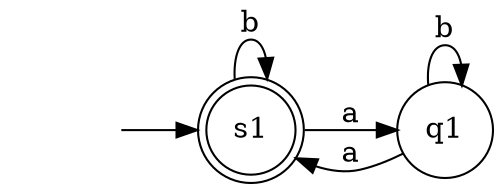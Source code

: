 digraph G2_31 {
    # |w|_a четно
    rankdir = "LR";
    node [shape = "none"]; "";
    node [shape = "doublecircle"]; s1;
    node [shape = "circle"];
    "" -> s1;
    s1 -> q1 [label = "a"];
    s1 -> s1 [label = "b"];
    q1 -> s1 [label = "a"];
    q1 -> q1 [label = "b"];
}